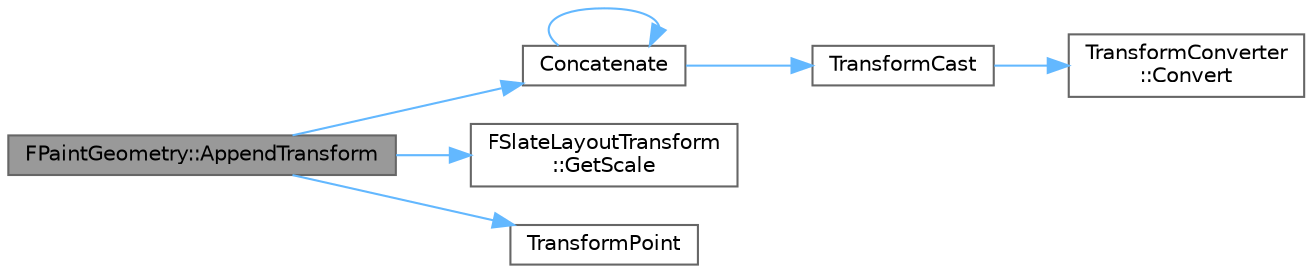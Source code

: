 digraph "FPaintGeometry::AppendTransform"
{
 // INTERACTIVE_SVG=YES
 // LATEX_PDF_SIZE
  bgcolor="transparent";
  edge [fontname=Helvetica,fontsize=10,labelfontname=Helvetica,labelfontsize=10];
  node [fontname=Helvetica,fontsize=10,shape=box,height=0.2,width=0.4];
  rankdir="LR";
  Node1 [id="Node000001",label="FPaintGeometry::AppendTransform",height=0.2,width=0.4,color="gray40", fillcolor="grey60", style="filled", fontcolor="black",tooltip="Special case method to append a layout transform to a paint geometry."];
  Node1 -> Node2 [id="edge1_Node000001_Node000002",color="steelblue1",style="solid",tooltip=" "];
  Node2 [id="Node000002",label="Concatenate",height=0.2,width=0.4,color="grey40", fillcolor="white", style="filled",URL="$d5/d9f/TransformCalculus_8h.html#aec6e84d123a7c90e99211b6fdaa764d0",tooltip="Concatenates two transforms."];
  Node2 -> Node2 [id="edge2_Node000002_Node000002",color="steelblue1",style="solid",tooltip=" "];
  Node2 -> Node3 [id="edge3_Node000002_Node000003",color="steelblue1",style="solid",tooltip=" "];
  Node3 [id="Node000003",label="TransformCast",height=0.2,width=0.4,color="grey40", fillcolor="white", style="filled",URL="$d5/d9f/TransformCalculus_8h.html#af4bde4c3203f92ee59f604cb75f40c60",tooltip="Casts one TransformType to ResultType using rules laid out by TransformConverter<>::Convert<>()."];
  Node3 -> Node4 [id="edge4_Node000003_Node000004",color="steelblue1",style="solid",tooltip=" "];
  Node4 [id="Node000004",label="TransformConverter\l::Convert",height=0.2,width=0.4,color="grey40", fillcolor="white", style="filled",URL="$da/db0/structTransformConverter.html#abb146a681a035dec0731707b6b922c6e",tooltip="Efficient NULL conversion."];
  Node1 -> Node5 [id="edge5_Node000001_Node000005",color="steelblue1",style="solid",tooltip=" "];
  Node5 [id="Node000005",label="FSlateLayoutTransform\l::GetScale",height=0.2,width=0.4,color="grey40", fillcolor="white", style="filled",URL="$d5/d88/classFSlateLayoutTransform.html#a0ef5a99d32ac8be0ad37d79c28bb8cc2",tooltip="Access to the scale."];
  Node1 -> Node6 [id="edge6_Node000001_Node000006",color="steelblue1",style="solid",tooltip=" "];
  Node6 [id="Node000006",label="TransformPoint",height=0.2,width=0.4,color="grey40", fillcolor="white", style="filled",URL="$d5/d9f/TransformCalculus_8h.html#aa09af41c65b0384ba8b55522675551e1",tooltip="Generic implementation of TransformPoint."];
}
